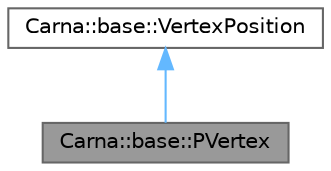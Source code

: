 digraph "Carna::base::PVertex"
{
 // LATEX_PDF_SIZE
  bgcolor="transparent";
  edge [fontname=Helvetica,fontsize=10,labelfontname=Helvetica,labelfontsize=10];
  node [fontname=Helvetica,fontsize=10,shape=box,height=0.2,width=0.4];
  Node1 [id="Node000001",label="Carna::base::PVertex",height=0.2,width=0.4,color="gray40", fillcolor="grey60", style="filled", fontcolor="black",tooltip="Defines simple-most vertex that only consists of a positional attribute."];
  Node2 -> Node1 [id="edge1_Node000001_Node000002",dir="back",color="steelblue1",style="solid",tooltip=" "];
  Node2 [id="Node000002",label="Carna::base::VertexPosition",height=0.2,width=0.4,color="gray40", fillcolor="white", style="filled",URL="$structCarna_1_1base_1_1VertexPosition.html",tooltip="Defines vertex component for position vectors. Usage is explained here."];
}
